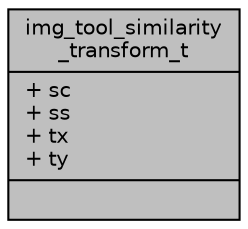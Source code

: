 digraph "img_tool_similarity_transform_t"
{
 // INTERACTIVE_SVG=YES
 // LATEX_PDF_SIZE
  bgcolor="transparent";
  edge [fontname="Helvetica",fontsize="10",labelfontname="Helvetica",labelfontsize="10"];
  node [fontname="Helvetica",fontsize="10",shape=record];
  Node1 [label="{img_tool_similarity\l_transform_t\n|+ sc\l+ ss\l+ tx\l+ ty\l|}",height=0.2,width=0.4,color="black", fillcolor="grey75", style="filled", fontcolor="black",tooltip="similarity transform context: the transform formular is x' = sc * x + ss * y + tx y' = sc * y - ss * ..."];
}
